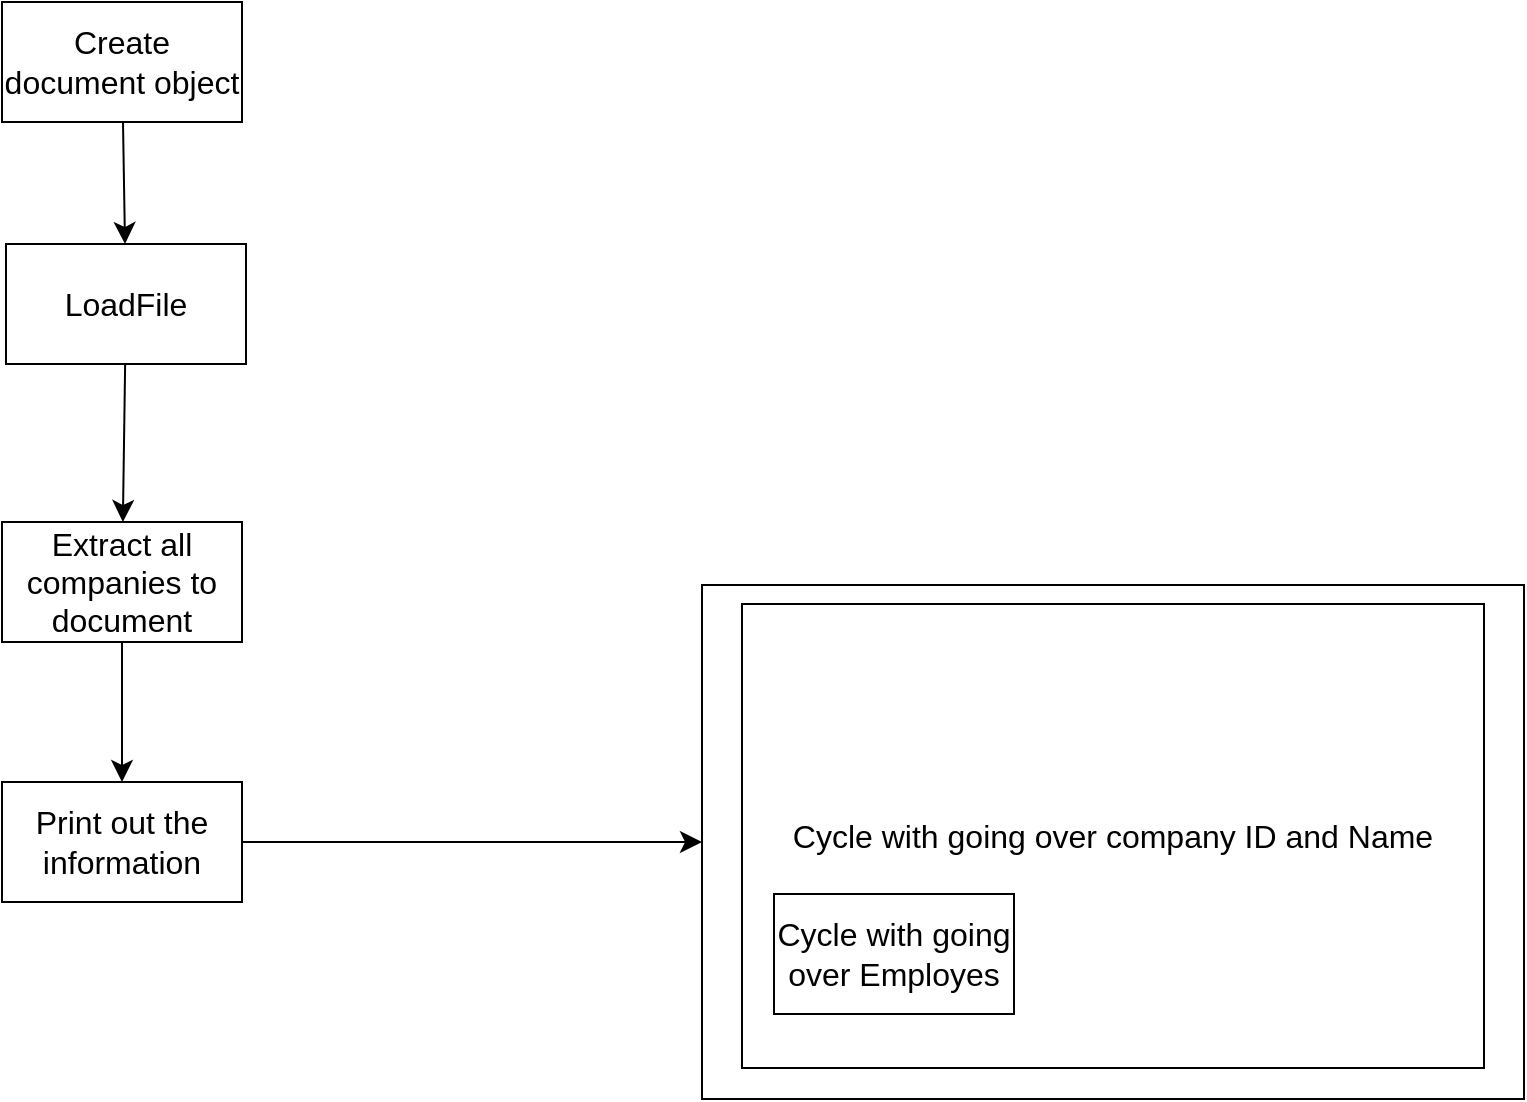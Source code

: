 <mxfile version="22.1.18" type="device">
  <diagram name="Page-1" id="t20QH7H2pKGVLQqs7rR4">
    <mxGraphModel dx="1290" dy="988" grid="0" gridSize="10" guides="1" tooltips="1" connect="1" arrows="1" fold="1" page="0" pageScale="1" pageWidth="850" pageHeight="1100" math="0" shadow="0">
      <root>
        <mxCell id="0" />
        <mxCell id="1" parent="0" />
        <mxCell id="62w0ruHfYhMtnJOBIH_G-3" style="edgeStyle=none;curved=1;rounded=0;orthogonalLoop=1;jettySize=auto;html=1;fontSize=12;startSize=8;endSize=8;" edge="1" parent="1" source="62w0ruHfYhMtnJOBIH_G-1" target="62w0ruHfYhMtnJOBIH_G-2">
          <mxGeometry relative="1" as="geometry" />
        </mxCell>
        <mxCell id="62w0ruHfYhMtnJOBIH_G-1" value="Create document object" style="rounded=0;whiteSpace=wrap;html=1;fontSize=16;" vertex="1" parent="1">
          <mxGeometry x="65" y="-61" width="120" height="60" as="geometry" />
        </mxCell>
        <mxCell id="62w0ruHfYhMtnJOBIH_G-5" style="edgeStyle=none;curved=1;rounded=0;orthogonalLoop=1;jettySize=auto;html=1;fontSize=12;startSize=8;endSize=8;" edge="1" parent="1" source="62w0ruHfYhMtnJOBIH_G-2" target="62w0ruHfYhMtnJOBIH_G-4">
          <mxGeometry relative="1" as="geometry" />
        </mxCell>
        <mxCell id="62w0ruHfYhMtnJOBIH_G-2" value="LoadFile" style="rounded=0;whiteSpace=wrap;html=1;fontSize=16;" vertex="1" parent="1">
          <mxGeometry x="67" y="60" width="120" height="60" as="geometry" />
        </mxCell>
        <mxCell id="62w0ruHfYhMtnJOBIH_G-7" style="edgeStyle=none;curved=1;rounded=0;orthogonalLoop=1;jettySize=auto;html=1;fontSize=12;startSize=8;endSize=8;" edge="1" parent="1" source="62w0ruHfYhMtnJOBIH_G-4" target="62w0ruHfYhMtnJOBIH_G-6">
          <mxGeometry relative="1" as="geometry" />
        </mxCell>
        <mxCell id="62w0ruHfYhMtnJOBIH_G-4" value="Extract all companies to document" style="rounded=0;whiteSpace=wrap;html=1;fontSize=16;" vertex="1" parent="1">
          <mxGeometry x="65" y="199" width="120" height="60" as="geometry" />
        </mxCell>
        <mxCell id="62w0ruHfYhMtnJOBIH_G-9" style="edgeStyle=none;curved=1;rounded=0;orthogonalLoop=1;jettySize=auto;html=1;entryX=0;entryY=0.5;entryDx=0;entryDy=0;fontSize=12;startSize=8;endSize=8;" edge="1" parent="1" source="62w0ruHfYhMtnJOBIH_G-6" target="62w0ruHfYhMtnJOBIH_G-8">
          <mxGeometry relative="1" as="geometry" />
        </mxCell>
        <mxCell id="62w0ruHfYhMtnJOBIH_G-6" value="Print out the information" style="rounded=0;whiteSpace=wrap;html=1;fontSize=16;" vertex="1" parent="1">
          <mxGeometry x="65" y="329" width="120" height="60" as="geometry" />
        </mxCell>
        <mxCell id="62w0ruHfYhMtnJOBIH_G-8" value="" style="rounded=0;whiteSpace=wrap;html=1;fontSize=16;" vertex="1" parent="1">
          <mxGeometry x="415" y="230.5" width="411" height="257" as="geometry" />
        </mxCell>
        <mxCell id="62w0ruHfYhMtnJOBIH_G-10" value="Cycle with going over company ID and Name" style="rounded=0;whiteSpace=wrap;html=1;fontSize=16;" vertex="1" parent="1">
          <mxGeometry x="435" y="240" width="371" height="232" as="geometry" />
        </mxCell>
        <mxCell id="62w0ruHfYhMtnJOBIH_G-11" value="&lt;div&gt;Cycle with going over Employes&lt;/div&gt;" style="rounded=0;whiteSpace=wrap;html=1;fontSize=16;" vertex="1" parent="1">
          <mxGeometry x="451" y="385" width="120" height="60" as="geometry" />
        </mxCell>
      </root>
    </mxGraphModel>
  </diagram>
</mxfile>
